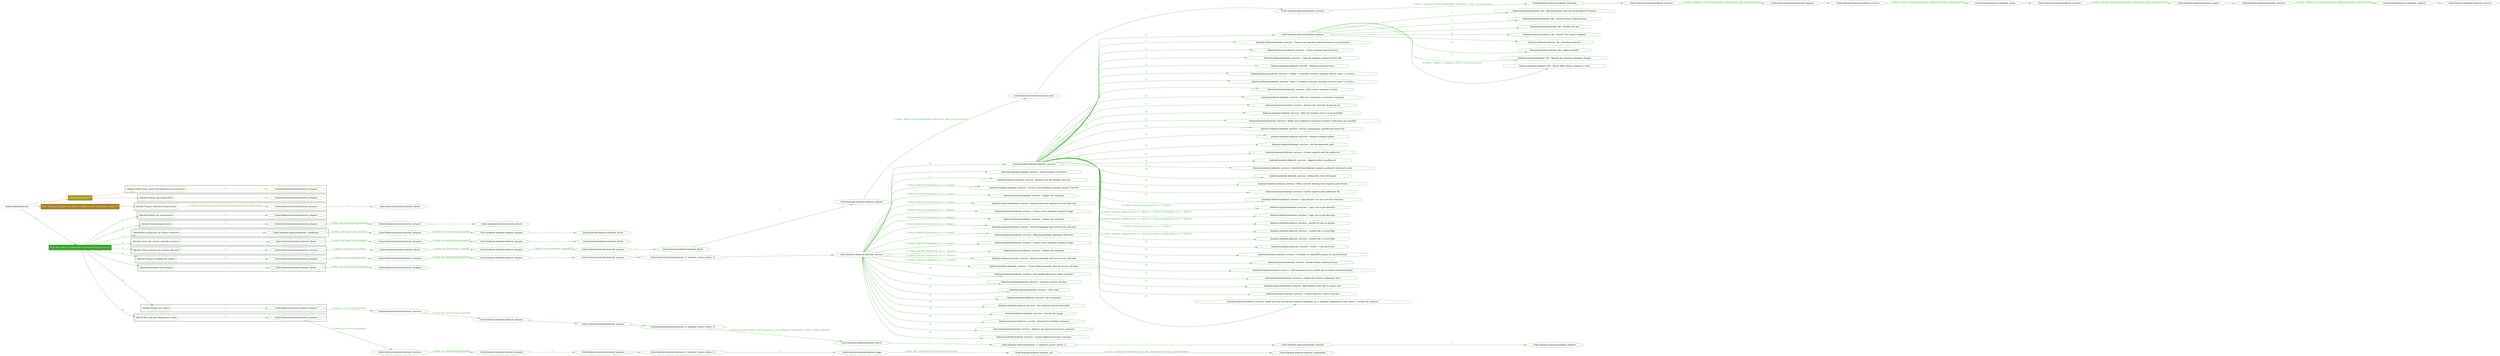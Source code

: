 digraph {
	graph [concentrate=true ordering=in rankdir=LR ratio=fill]
	edge [esep=5 sep=10]
	"kubeinit/playbook.yml" [id=root_node style=dotted]
	play_3ba04249 [label="Play: Initial setup (1)" color="#a29a2a" fontcolor="#ffffff" id=play_3ba04249 shape=box style=filled tooltip=localhost]
	"kubeinit/playbook.yml" -> play_3ba04249 [label="1 " color="#a29a2a" fontcolor="#a29a2a" id=edge_a1c86424 labeltooltip="1 " tooltip="1 "]
	subgraph "kubeinit.kubeinit.kubeinit_prepare" {
		role_9d6fa2e3 [label="[role] kubeinit.kubeinit.kubeinit_prepare" color="#a29a2a" id=role_9d6fa2e3 tooltip="kubeinit.kubeinit.kubeinit_prepare"]
	}
	subgraph "kubeinit.kubeinit.kubeinit_prepare" {
		role_a969d610 [label="[role] kubeinit.kubeinit.kubeinit_prepare" color="#a29a2a" id=role_a969d610 tooltip="kubeinit.kubeinit.kubeinit_prepare"]
	}
	subgraph "Play: Initial setup (1)" {
		play_3ba04249 -> block_aa62985e [label=1 color="#a29a2a" fontcolor="#a29a2a" id=edge_c15aed8b labeltooltip=1 tooltip=1]
		subgraph cluster_block_aa62985e {
			block_aa62985e [label="[block] Gather facts about the deployment environment" color="#a29a2a" id=block_aa62985e labeltooltip="Gather facts about the deployment environment" shape=box tooltip="Gather facts about the deployment environment"]
			block_aa62985e -> role_9d6fa2e3 [label="1 " color="#a29a2a" fontcolor="#a29a2a" id=edge_671d6e83 labeltooltip="1 " tooltip="1 "]
		}
		play_3ba04249 -> block_160ad0ea [label=2 color="#a29a2a" fontcolor="#a29a2a" id=edge_39c2b0ff labeltooltip=2 tooltip=2]
		subgraph cluster_block_160ad0ea {
			block_160ad0ea [label="[block] Prepare the hypervisors" color="#a29a2a" id=block_160ad0ea labeltooltip="Prepare the hypervisors" shape=box tooltip="Prepare the hypervisors"]
			block_160ad0ea -> role_a969d610 [label="1 " color="#a29a2a" fontcolor="#a29a2a" id=edge_76f86f24 labeltooltip="1 " tooltip="1 "]
		}
	}
	play_3da4b0a0 [label="Play: Prepare all hypervisor hosts to deploy service and cluster nodes (0)" color="#a77f25" fontcolor="#ffffff" id=play_3da4b0a0 shape=box style=filled tooltip="Play: Prepare all hypervisor hosts to deploy service and cluster nodes (0)"]
	"kubeinit/playbook.yml" -> play_3da4b0a0 [label="2 " color="#a77f25" fontcolor="#a77f25" id=edge_a11ad225 labeltooltip="2 " tooltip="2 "]
	subgraph "kubeinit.kubeinit.kubeinit_libvirt" {
		role_23ac2f29 [label="[role] kubeinit.kubeinit.kubeinit_libvirt" color="#a77f25" id=role_23ac2f29 tooltip="kubeinit.kubeinit.kubeinit_libvirt"]
	}
	subgraph "kubeinit.kubeinit.kubeinit_prepare" {
		role_e98369d4 [label="[role] kubeinit.kubeinit.kubeinit_prepare" color="#a77f25" id=role_e98369d4 tooltip="kubeinit.kubeinit.kubeinit_prepare"]
		role_e98369d4 -> role_23ac2f29 [label="1 " color="#a77f25" fontcolor="#a77f25" id=edge_e08e424a labeltooltip="1 " tooltip="1 "]
	}
	subgraph "Play: Prepare all hypervisor hosts to deploy service and cluster nodes (0)" {
		play_3da4b0a0 -> block_709185ea [label=1 color="#a77f25" fontcolor="#a77f25" id=edge_42c14ca4 labeltooltip=1 tooltip=1]
		subgraph cluster_block_709185ea {
			block_709185ea [label="[block] Prepare individual hypervisors" color="#a77f25" id=block_709185ea labeltooltip="Prepare individual hypervisors" shape=box tooltip="Prepare individual hypervisors"]
			block_709185ea -> role_e98369d4 [label="1 [when: inventory_hostname in hostvars['kubeinit-facts'].hypervisors]" color="#a77f25" fontcolor="#a77f25" id=edge_9c8bca83 labeltooltip="1 [when: inventory_hostname in hostvars['kubeinit-facts'].hypervisors]" tooltip="1 [when: inventory_hostname in hostvars['kubeinit-facts'].hypervisors]"]
		}
	}
	play_e201c619 [label="Play: Run cluster deployment on prepared hypervisors (1)" color="#33a626" fontcolor="#ffffff" id=play_e201c619 shape=box style=filled tooltip=localhost]
	"kubeinit/playbook.yml" -> play_e201c619 [label="3 " color="#33a626" fontcolor="#33a626" id=edge_cf71a860 labeltooltip="3 " tooltip="3 "]
	subgraph "kubeinit.kubeinit.kubeinit_prepare" {
		role_02d15eba [label="[role] kubeinit.kubeinit.kubeinit_prepare" color="#33a626" id=role_02d15eba tooltip="kubeinit.kubeinit.kubeinit_prepare"]
	}
	subgraph "kubeinit.kubeinit.kubeinit_libvirt" {
		role_a1ff5cdd [label="[role] kubeinit.kubeinit.kubeinit_libvirt" color="#33a626" id=role_a1ff5cdd tooltip="kubeinit.kubeinit.kubeinit_libvirt"]
	}
	subgraph "kubeinit.kubeinit.kubeinit_prepare" {
		role_d56ce50c [label="[role] kubeinit.kubeinit.kubeinit_prepare" color="#33a626" id=role_d56ce50c tooltip="kubeinit.kubeinit.kubeinit_prepare"]
		role_d56ce50c -> role_a1ff5cdd [label="1 " color="#33a626" fontcolor="#33a626" id=edge_4a76dc7b labeltooltip="1 " tooltip="1 "]
	}
	subgraph "kubeinit.kubeinit.kubeinit_prepare" {
		role_1034fccb [label="[role] kubeinit.kubeinit.kubeinit_prepare" color="#33a626" id=role_1034fccb tooltip="kubeinit.kubeinit.kubeinit_prepare"]
		role_1034fccb -> role_d56ce50c [label="1 [when: not environment_prepared]" color="#33a626" fontcolor="#33a626" id=edge_01d00b56 labeltooltip="1 [when: not environment_prepared]" tooltip="1 [when: not environment_prepared]"]
	}
	subgraph "kubeinit.kubeinit.kubeinit_libvirt" {
		role_72ed41c2 [label="[role] kubeinit.kubeinit.kubeinit_libvirt" color="#33a626" id=role_72ed41c2 tooltip="kubeinit.kubeinit.kubeinit_libvirt"]
	}
	subgraph "kubeinit.kubeinit.kubeinit_prepare" {
		role_18854e61 [label="[role] kubeinit.kubeinit.kubeinit_prepare" color="#33a626" id=role_18854e61 tooltip="kubeinit.kubeinit.kubeinit_prepare"]
		role_18854e61 -> role_72ed41c2 [label="1 " color="#33a626" fontcolor="#33a626" id=edge_c73688dd labeltooltip="1 " tooltip="1 "]
	}
	subgraph "kubeinit.kubeinit.kubeinit_prepare" {
		role_ddb661f2 [label="[role] kubeinit.kubeinit.kubeinit_prepare" color="#33a626" id=role_ddb661f2 tooltip="kubeinit.kubeinit.kubeinit_prepare"]
		role_ddb661f2 -> role_18854e61 [label="1 [when: not environment_prepared]" color="#33a626" fontcolor="#33a626" id=edge_393eb6e1 labeltooltip="1 [when: not environment_prepared]" tooltip="1 [when: not environment_prepared]"]
	}
	subgraph "kubeinit.kubeinit.kubeinit_validations" {
		role_3e897a77 [label="[role] kubeinit.kubeinit.kubeinit_validations" color="#33a626" id=role_3e897a77 tooltip="kubeinit.kubeinit.kubeinit_validations"]
		role_3e897a77 -> role_ddb661f2 [label="1 [when: not hypervisors_cleaned]" color="#33a626" fontcolor="#33a626" id=edge_f9551393 labeltooltip="1 [when: not hypervisors_cleaned]" tooltip="1 [when: not hypervisors_cleaned]"]
	}
	subgraph "kubeinit.kubeinit.kubeinit_libvirt" {
		role_011154c2 [label="[role] kubeinit.kubeinit.kubeinit_libvirt" color="#33a626" id=role_011154c2 tooltip="kubeinit.kubeinit.kubeinit_libvirt"]
	}
	subgraph "kubeinit.kubeinit.kubeinit_prepare" {
		role_6e587dc3 [label="[role] kubeinit.kubeinit.kubeinit_prepare" color="#33a626" id=role_6e587dc3 tooltip="kubeinit.kubeinit.kubeinit_prepare"]
		role_6e587dc3 -> role_011154c2 [label="1 " color="#33a626" fontcolor="#33a626" id=edge_c22bede6 labeltooltip="1 " tooltip="1 "]
	}
	subgraph "kubeinit.kubeinit.kubeinit_prepare" {
		role_ebcfb526 [label="[role] kubeinit.kubeinit.kubeinit_prepare" color="#33a626" id=role_ebcfb526 tooltip="kubeinit.kubeinit.kubeinit_prepare"]
		role_ebcfb526 -> role_6e587dc3 [label="1 [when: not environment_prepared]" color="#33a626" fontcolor="#33a626" id=edge_ad9e801d labeltooltip="1 [when: not environment_prepared]" tooltip="1 [when: not environment_prepared]"]
	}
	subgraph "kubeinit.kubeinit.kubeinit_libvirt" {
		role_5955bdc7 [label="[role] kubeinit.kubeinit.kubeinit_libvirt" color="#33a626" id=role_5955bdc7 tooltip="kubeinit.kubeinit.kubeinit_libvirt"]
		role_5955bdc7 -> role_ebcfb526 [label="1 [when: not hypervisors_cleaned]" color="#33a626" fontcolor="#33a626" id=edge_9531dd2d labeltooltip="1 [when: not hypervisors_cleaned]" tooltip="1 [when: not hypervisors_cleaned]"]
	}
	subgraph "kubeinit.kubeinit.kubeinit_services" {
		role_fe4aa724 [label="[role] kubeinit.kubeinit.kubeinit_services" color="#33a626" id=role_fe4aa724 tooltip="kubeinit.kubeinit.kubeinit_services"]
	}
	subgraph "kubeinit.kubeinit.kubeinit_registry" {
		role_cf6719c7 [label="[role] kubeinit.kubeinit.kubeinit_registry" color="#33a626" id=role_cf6719c7 tooltip="kubeinit.kubeinit.kubeinit_registry"]
		role_cf6719c7 -> role_fe4aa724 [label="1 " color="#33a626" fontcolor="#33a626" id=edge_0ec9db93 labeltooltip="1 " tooltip="1 "]
	}
	subgraph "kubeinit.kubeinit.kubeinit_services" {
		role_8520fbb8 [label="[role] kubeinit.kubeinit.kubeinit_services" color="#33a626" id=role_8520fbb8 tooltip="kubeinit.kubeinit.kubeinit_services"]
		role_8520fbb8 -> role_cf6719c7 [label="1 [when: 'registry' in hostvars[kubeinit_deployment_node_name].services]" color="#33a626" fontcolor="#33a626" id=edge_27c59189 labeltooltip="1 [when: 'registry' in hostvars[kubeinit_deployment_node_name].services]" tooltip="1 [when: 'registry' in hostvars[kubeinit_deployment_node_name].services]"]
	}
	subgraph "kubeinit.kubeinit.kubeinit_apache" {
		role_e2bafbd1 [label="[role] kubeinit.kubeinit.kubeinit_apache" color="#33a626" id=role_e2bafbd1 tooltip="kubeinit.kubeinit.kubeinit_apache"]
		role_e2bafbd1 -> role_8520fbb8 [label="1 " color="#33a626" fontcolor="#33a626" id=edge_c829b599 labeltooltip="1 " tooltip="1 "]
	}
	subgraph "kubeinit.kubeinit.kubeinit_services" {
		role_26f8c97a [label="[role] kubeinit.kubeinit.kubeinit_services" color="#33a626" id=role_26f8c97a tooltip="kubeinit.kubeinit.kubeinit_services"]
		role_26f8c97a -> role_e2bafbd1 [label="1 [when: 'apache' in hostvars[kubeinit_deployment_node_name].services]" color="#33a626" fontcolor="#33a626" id=edge_98226169 labeltooltip="1 [when: 'apache' in hostvars[kubeinit_deployment_node_name].services]" tooltip="1 [when: 'apache' in hostvars[kubeinit_deployment_node_name].services]"]
	}
	subgraph "kubeinit.kubeinit.kubeinit_nexus" {
		role_26a13b05 [label="[role] kubeinit.kubeinit.kubeinit_nexus" color="#33a626" id=role_26a13b05 tooltip="kubeinit.kubeinit.kubeinit_nexus"]
		role_26a13b05 -> role_26f8c97a [label="1 " color="#33a626" fontcolor="#33a626" id=edge_cb0be124 labeltooltip="1 " tooltip="1 "]
	}
	subgraph "kubeinit.kubeinit.kubeinit_services" {
		role_619d28b1 [label="[role] kubeinit.kubeinit.kubeinit_services" color="#33a626" id=role_619d28b1 tooltip="kubeinit.kubeinit.kubeinit_services"]
		role_619d28b1 -> role_26a13b05 [label="1 [when: 'nexus' in hostvars[kubeinit_deployment_node_name].services]" color="#33a626" fontcolor="#33a626" id=edge_70127879 labeltooltip="1 [when: 'nexus' in hostvars[kubeinit_deployment_node_name].services]" tooltip="1 [when: 'nexus' in hostvars[kubeinit_deployment_node_name].services]"]
	}
	subgraph "kubeinit.kubeinit.kubeinit_haproxy" {
		role_c868551b [label="[role] kubeinit.kubeinit.kubeinit_haproxy" color="#33a626" id=role_c868551b tooltip="kubeinit.kubeinit.kubeinit_haproxy"]
		role_c868551b -> role_619d28b1 [label="1 " color="#33a626" fontcolor="#33a626" id=edge_0dd57fae labeltooltip="1 " tooltip="1 "]
	}
	subgraph "kubeinit.kubeinit.kubeinit_services" {
		role_09c85596 [label="[role] kubeinit.kubeinit.kubeinit_services" color="#33a626" id=role_09c85596 tooltip="kubeinit.kubeinit.kubeinit_services"]
		role_09c85596 -> role_c868551b [label="1 [when: 'haproxy' in hostvars[kubeinit_deployment_node_name].services]" color="#33a626" fontcolor="#33a626" id=edge_e06d204c labeltooltip="1 [when: 'haproxy' in hostvars[kubeinit_deployment_node_name].services]" tooltip="1 [when: 'haproxy' in hostvars[kubeinit_deployment_node_name].services]"]
	}
	subgraph "kubeinit.kubeinit.kubeinit_dnsmasq" {
		role_9ae13761 [label="[role] kubeinit.kubeinit.kubeinit_dnsmasq" color="#33a626" id=role_9ae13761 tooltip="kubeinit.kubeinit.kubeinit_dnsmasq"]
		role_9ae13761 -> role_09c85596 [label="1 " color="#33a626" fontcolor="#33a626" id=edge_ec76b7a3 labeltooltip="1 " tooltip="1 "]
	}
	subgraph "kubeinit.kubeinit.kubeinit_services" {
		role_7e8cf7ce [label="[role] kubeinit.kubeinit.kubeinit_services" color="#33a626" id=role_7e8cf7ce tooltip="kubeinit.kubeinit.kubeinit_services"]
		role_7e8cf7ce -> role_9ae13761 [label="1 [when: 'dnsmasq' in hostvars[kubeinit_deployment_node_name].services]" color="#33a626" fontcolor="#33a626" id=edge_c1495425 labeltooltip="1 [when: 'dnsmasq' in hostvars[kubeinit_deployment_node_name].services]" tooltip="1 [when: 'dnsmasq' in hostvars[kubeinit_deployment_node_name].services]"]
	}
	subgraph "kubeinit.kubeinit.kubeinit_bind" {
		role_073ee307 [label="[role] kubeinit.kubeinit.kubeinit_bind" color="#33a626" id=role_073ee307 tooltip="kubeinit.kubeinit.kubeinit_bind"]
		role_073ee307 -> role_7e8cf7ce [label="1 " color="#33a626" fontcolor="#33a626" id=edge_af0b04cd labeltooltip="1 " tooltip="1 "]
	}
	subgraph "kubeinit.kubeinit.kubeinit_prepare" {
		role_1e21eb01 [label="[role] kubeinit.kubeinit.kubeinit_prepare" color="#33a626" id=role_1e21eb01 tooltip="kubeinit.kubeinit.kubeinit_prepare"]
		role_1e21eb01 -> role_073ee307 [label="1 [when: 'bind' in hostvars[kubeinit_deployment_node_name].services]" color="#33a626" fontcolor="#33a626" id=edge_2ab3f1df labeltooltip="1 [when: 'bind' in hostvars[kubeinit_deployment_node_name].services]" tooltip="1 [when: 'bind' in hostvars[kubeinit_deployment_node_name].services]"]
	}
	subgraph "kubeinit.kubeinit.kubeinit_libvirt" {
		role_24c13706 [label="[role] kubeinit.kubeinit.kubeinit_libvirt" color="#33a626" id=role_24c13706 tooltip="kubeinit.kubeinit.kubeinit_libvirt"]
		role_24c13706 -> role_1e21eb01 [label="1 " color="#33a626" fontcolor="#33a626" id=edge_65681129 labeltooltip="1 " tooltip="1 "]
	}
	subgraph "kubeinit.kubeinit.kubeinit_prepare" {
		role_9d685d0f [label="[role] kubeinit.kubeinit.kubeinit_prepare" color="#33a626" id=role_9d685d0f tooltip="kubeinit.kubeinit.kubeinit_prepare"]
		role_9d685d0f -> role_24c13706 [label="1 " color="#33a626" fontcolor="#33a626" id=edge_16f44772 labeltooltip="1 " tooltip="1 "]
	}
	subgraph "kubeinit.kubeinit.kubeinit_prepare" {
		role_3797eef8 [label="[role] kubeinit.kubeinit.kubeinit_prepare" color="#33a626" id=role_3797eef8 tooltip="kubeinit.kubeinit.kubeinit_prepare"]
		role_3797eef8 -> role_9d685d0f [label="1 [when: not environment_prepared]" color="#33a626" fontcolor="#33a626" id=edge_1761d926 labeltooltip="1 [when: not environment_prepared]" tooltip="1 [when: not environment_prepared]"]
	}
	subgraph "kubeinit.kubeinit.kubeinit_libvirt" {
		role_705d346a [label="[role] kubeinit.kubeinit.kubeinit_libvirt" color="#33a626" id=role_705d346a tooltip="kubeinit.kubeinit.kubeinit_libvirt"]
		role_705d346a -> role_3797eef8 [label="1 [when: not hypervisors_cleaned]" color="#33a626" fontcolor="#33a626" id=edge_9badee8c labeltooltip="1 [when: not hypervisors_cleaned]" tooltip="1 [when: not hypervisors_cleaned]"]
	}
	subgraph "kubeinit.kubeinit.kubeinit_services" {
		role_d9e36e66 [label="[role] kubeinit.kubeinit.kubeinit_services" color="#33a626" id=role_d9e36e66 tooltip="kubeinit.kubeinit.kubeinit_services"]
		role_d9e36e66 -> role_705d346a [label="1 [when: not network_created]" color="#33a626" fontcolor="#33a626" id=edge_be763a90 labeltooltip="1 [when: not network_created]" tooltip="1 [when: not network_created]"]
	}
	subgraph "kubeinit.kubeinit.kubeinit_prepare" {
		role_f9aae085 [label="[role] kubeinit.kubeinit.kubeinit_prepare" color="#33a626" id=role_f9aae085 tooltip="kubeinit.kubeinit.kubeinit_prepare"]
		task_2dc68df8 [label="kubeinit.kubeinit.kubeinit_rke : Add kubernetes repo for latest kubectl (Ubuntu)" color="#33a626" id=task_2dc68df8 shape=octagon tooltip="kubeinit.kubeinit.kubeinit_rke : Add kubernetes repo for latest kubectl (Ubuntu)"]
		role_f9aae085 -> task_2dc68df8 [label="1 " color="#33a626" fontcolor="#33a626" id=edge_b4f4d52b labeltooltip="1 " tooltip="1 "]
		task_44370c99 [label="kubeinit.kubeinit.kubeinit_rke : Install services requirements" color="#33a626" id=task_44370c99 shape=octagon tooltip="kubeinit.kubeinit.kubeinit_rke : Install services requirements"]
		role_f9aae085 -> task_44370c99 [label="2 " color="#33a626" fontcolor="#33a626" id=edge_95fe59ee labeltooltip="2 " tooltip="2 "]
		task_7ae8352e [label="kubeinit.kubeinit.kubeinit_rke : Render net info" color="#33a626" id=task_7ae8352e shape=octagon tooltip="kubeinit.kubeinit.kubeinit_rke : Render net info"]
		role_f9aae085 -> task_7ae8352e [label="3 " color="#33a626" fontcolor="#33a626" id=edge_d54f0d06 labeltooltip="3 " tooltip="3 "]
		task_75b25150 [label="kubeinit.kubeinit.kubeinit_rke : Render the cluster template" color="#33a626" id=task_75b25150 shape=octagon tooltip="kubeinit.kubeinit.kubeinit_rke : Render the cluster template"]
		role_f9aae085 -> task_75b25150 [label="4 " color="#33a626" fontcolor="#33a626" id=edge_b26d9318 labeltooltip="4 " tooltip="4 "]
		task_6fcd7d07 [label="kubeinit.kubeinit.kubeinit_rke : Download rancher" color="#33a626" id=task_6fcd7d07 shape=octagon tooltip="kubeinit.kubeinit.kubeinit_rke : Download rancher"]
		role_f9aae085 -> task_6fcd7d07 [label="5 " color="#33a626" fontcolor="#33a626" id=edge_0132059e labeltooltip="5 " tooltip="5 "]
		task_4ee2e8db [label="kubeinit.kubeinit.kubeinit_rke : Adjust installer" color="#33a626" id=task_4ee2e8db shape=octagon tooltip="kubeinit.kubeinit.kubeinit_rke : Adjust installer"]
		role_f9aae085 -> task_4ee2e8db [label="6 " color="#33a626" fontcolor="#33a626" id=edge_a9001cf3 labeltooltip="6 " tooltip="6 "]
		task_9581a9ab [label="kubeinit.kubeinit.kubeinit_rke : Render the required container images" color="#33a626" id=task_9581a9ab shape=octagon tooltip="kubeinit.kubeinit.kubeinit_rke : Render the required container images"]
		role_f9aae085 -> task_9581a9ab [label="7 " color="#33a626" fontcolor="#33a626" id=edge_e3a657d5 labeltooltip="7 " tooltip="7 "]
		task_323398c7 [label="kubeinit.kubeinit.kubeinit_rke : Mirror RKE remote registry to local" color="#33a626" id=task_323398c7 shape=octagon tooltip="kubeinit.kubeinit.kubeinit_rke : Mirror RKE remote registry to local"]
		role_f9aae085 -> task_323398c7 [label="8 [when: 'registry' in kubeinit_cluster_hostvars.services]" color="#33a626" fontcolor="#33a626" id=edge_d7ceb39a labeltooltip="8 [when: 'registry' in kubeinit_cluster_hostvars.services]" tooltip="8 [when: 'registry' in kubeinit_cluster_hostvars.services]"]
	}
	subgraph "kubeinit.kubeinit.kubeinit_services" {
		role_5c043755 [label="[role] kubeinit.kubeinit.kubeinit_services" color="#33a626" id=role_5c043755 tooltip="kubeinit.kubeinit.kubeinit_services"]
		task_50d690da [label="kubeinit.kubeinit.kubeinit_services : Ensure user specific systemd instance are persistent" color="#33a626" id=task_50d690da shape=octagon tooltip="kubeinit.kubeinit.kubeinit_services : Ensure user specific systemd instance are persistent"]
		role_5c043755 -> task_50d690da [label="1 " color="#33a626" fontcolor="#33a626" id=edge_43c6416b labeltooltip="1 " tooltip="1 "]
		task_a9fe62ef [label="kubeinit.kubeinit.kubeinit_services : Create systemd user directory" color="#33a626" id=task_a9fe62ef shape=octagon tooltip="kubeinit.kubeinit.kubeinit_services : Create systemd user directory"]
		role_5c043755 -> task_a9fe62ef [label="2 " color="#33a626" fontcolor="#33a626" id=edge_3c9bca4d labeltooltip="2 " tooltip="2 "]
		task_bea38bce [label="kubeinit.kubeinit.kubeinit_services : Copy the podman systemd service file" color="#33a626" id=task_bea38bce shape=octagon tooltip="kubeinit.kubeinit.kubeinit_services : Copy the podman systemd service file"]
		role_5c043755 -> task_bea38bce [label="3 " color="#33a626" fontcolor="#33a626" id=edge_fd33d749 labeltooltip="3 " tooltip="3 "]
		task_f39da416 [label="kubeinit.kubeinit.kubeinit_services : Reload systemd service" color="#33a626" id=task_f39da416 shape=octagon tooltip="kubeinit.kubeinit.kubeinit_services : Reload systemd service"]
		role_5c043755 -> task_f39da416 [label="4 " color="#33a626" fontcolor="#33a626" id=edge_03834b37 labeltooltip="4 " tooltip="4 "]
		task_f101d1cd [label="kubeinit.kubeinit.kubeinit_services : Enable {{ kubeinit_services_systemd_service_name }}.service" color="#33a626" id=task_f101d1cd shape=octagon tooltip="kubeinit.kubeinit.kubeinit_services : Enable {{ kubeinit_services_systemd_service_name }}.service"]
		role_5c043755 -> task_f101d1cd [label="5 " color="#33a626" fontcolor="#33a626" id=edge_06a59480 labeltooltip="5 " tooltip="5 "]
		task_c19a7a4a [label="kubeinit.kubeinit.kubeinit_services : Start {{ kubeinit_services_systemd_service_name }}.service" color="#33a626" id=task_c19a7a4a shape=octagon tooltip="kubeinit.kubeinit.kubeinit_services : Start {{ kubeinit_services_systemd_service_name }}.service"]
		role_5c043755 -> task_c19a7a4a [label="6 " color="#33a626" fontcolor="#33a626" id=edge_678d4cb9 labeltooltip="6 " tooltip="6 "]
		task_bf423635 [label="kubeinit.kubeinit.kubeinit_services : Add remote container to hosts" color="#33a626" id=task_bf423635 shape=octagon tooltip="kubeinit.kubeinit.kubeinit_services : Add remote container to hosts"]
		role_5c043755 -> task_bf423635 [label="7 " color="#33a626" fontcolor="#33a626" id=edge_baabae7f labeltooltip="7 " tooltip="7 "]
		task_ea74aaf0 [label="kubeinit.kubeinit.kubeinit_services : Wait for connection to provision container" color="#33a626" id=task_ea74aaf0 shape=octagon tooltip="kubeinit.kubeinit.kubeinit_services : Wait for connection to provision container"]
		role_5c043755 -> task_ea74aaf0 [label="8 " color="#33a626" fontcolor="#33a626" id=edge_043bb96b labeltooltip="8 " tooltip="8 "]
		task_624ddb03 [label="kubeinit.kubeinit.kubeinit_services : Read in the contents of domain.crt" color="#33a626" id=task_624ddb03 shape=octagon tooltip="kubeinit.kubeinit.kubeinit_services : Read in the contents of domain.crt"]
		role_5c043755 -> task_624ddb03 [label="9 " color="#33a626" fontcolor="#33a626" id=edge_32d9c9bc labeltooltip="9 " tooltip="9 "]
		task_ea6a5c3b [label="kubeinit.kubeinit.kubeinit_services : Wait for registry service to be available" color="#33a626" id=task_ea6a5c3b shape=octagon tooltip="kubeinit.kubeinit.kubeinit_services : Wait for registry service to be available"]
		role_5c043755 -> task_ea6a5c3b [label="10 " color="#33a626" fontcolor="#33a626" id=edge_0a9d2261 labeltooltip="10 " tooltip="10 "]
		task_0c042955 [label="kubeinit.kubeinit.kubeinit_services : Make sure packages to generate registry credentials are installed" color="#33a626" id=task_0c042955 shape=octagon tooltip="kubeinit.kubeinit.kubeinit_services : Make sure packages to generate registry credentials are installed"]
		role_5c043755 -> task_0c042955 [label="11 " color="#33a626" fontcolor="#33a626" id=edge_a7fe2b89 labeltooltip="11 " tooltip="11 "]
		task_70761d95 [label="kubeinit.kubeinit.kubeinit_services : Install cryptography, passlib and nexus3-cli" color="#33a626" id=task_70761d95 shape=octagon tooltip="kubeinit.kubeinit.kubeinit_services : Install cryptography, passlib and nexus3-cli"]
		role_5c043755 -> task_70761d95 [label="12 " color="#33a626" fontcolor="#33a626" id=edge_a9a6b276 labeltooltip="12 " tooltip="12 "]
		task_74758c87 [label="kubeinit.kubeinit.kubeinit_services : Remove nologin marker" color="#33a626" id=task_74758c87 shape=octagon tooltip="kubeinit.kubeinit.kubeinit_services : Remove nologin marker"]
		role_5c043755 -> task_74758c87 [label="13 " color="#33a626" fontcolor="#33a626" id=edge_ac665f85 labeltooltip="13 " tooltip="13 "]
		task_3accf6b2 [label="kubeinit.kubeinit.kubeinit_services : Set disconnected_auth" color="#33a626" id=task_3accf6b2 shape=octagon tooltip="kubeinit.kubeinit.kubeinit_services : Set disconnected_auth"]
		role_5c043755 -> task_3accf6b2 [label="14 " color="#33a626" fontcolor="#33a626" id=edge_72f68d3f labeltooltip="14 " tooltip="14 "]
		task_fbbb3802 [label="kubeinit.kubeinit.kubeinit_services : Create registry auth for pullsecret" color="#33a626" id=task_fbbb3802 shape=octagon tooltip="kubeinit.kubeinit.kubeinit_services : Create registry auth for pullsecret"]
		role_5c043755 -> task_fbbb3802 [label="15 " color="#33a626" fontcolor="#33a626" id=edge_a4cb8e17 labeltooltip="15 " tooltip="15 "]
		task_407f593e [label="kubeinit.kubeinit.kubeinit_services : Append auths to pullsecret" color="#33a626" id=task_407f593e shape=octagon tooltip="kubeinit.kubeinit.kubeinit_services : Append auths to pullsecret"]
		role_5c043755 -> task_407f593e [label="16 " color="#33a626" fontcolor="#33a626" id=edge_27debb34 labeltooltip="16 " tooltip="16 "]
		task_4c243d04 [label="kubeinit.kubeinit.kubeinit_services : Override final kubeinit_registry_pullsecret with both auths" color="#33a626" id=task_4c243d04 shape=octagon tooltip="kubeinit.kubeinit.kubeinit_services : Override final kubeinit_registry_pullsecret with both auths"]
		role_5c043755 -> task_4c243d04 [label="17 " color="#33a626" fontcolor="#33a626" id=edge_7a45669d labeltooltip="17 " tooltip="17 "]
		task_29bfb62c [label="kubeinit.kubeinit.kubeinit_services : Debug the creds dictionary" color="#33a626" id=task_29bfb62c shape=octagon tooltip="kubeinit.kubeinit.kubeinit_services : Debug the creds dictionary"]
		role_5c043755 -> task_29bfb62c [label="18 " color="#33a626" fontcolor="#33a626" id=edge_66d4f5ee labeltooltip="18 " tooltip="18 "]
		task_d2acd2b5 [label="kubeinit.kubeinit.kubeinit_services : Write auth for disconnected registry auth details" color="#33a626" id=task_d2acd2b5 shape=octagon tooltip="kubeinit.kubeinit.kubeinit_services : Write auth for disconnected registry auth details"]
		role_5c043755 -> task_d2acd2b5 [label="19 " color="#33a626" fontcolor="#33a626" id=edge_c07c2c17 labeltooltip="19 " tooltip="19 "]
		task_d4747299 [label="kubeinit.kubeinit.kubeinit_services : Create registry auth pullsecret file" color="#33a626" id=task_d4747299 shape=octagon tooltip="kubeinit.kubeinit.kubeinit_services : Create registry auth pullsecret file"]
		role_5c043755 -> task_d4747299 [label="20 " color="#33a626" fontcolor="#33a626" id=edge_156b4f10 labeltooltip="20 " tooltip="20 "]
		task_bba0a4ee [label="kubeinit.kubeinit.kubeinit_services : Copy domain cert into services container" color="#33a626" id=task_bba0a4ee shape=octagon tooltip="kubeinit.kubeinit.kubeinit_services : Copy domain cert into services container"]
		role_5c043755 -> task_bba0a4ee [label="21 " color="#33a626" fontcolor="#33a626" id=edge_0eec4420 labeltooltip="21 " tooltip="21 "]
		task_c7885f66 [label="kubeinit.kubeinit.kubeinit_services : Copy cert to pki directory" color="#33a626" id=task_c7885f66 shape=octagon tooltip="kubeinit.kubeinit.kubeinit_services : Copy cert to pki directory"]
		role_5c043755 -> task_c7885f66 [label="22 [when: kubeinit_deployment_os == 'centos']" color="#33a626" fontcolor="#33a626" id=edge_c057e71d labeltooltip="22 [when: kubeinit_deployment_os == 'centos']" tooltip="22 [when: kubeinit_deployment_os == 'centos']"]
		task_3fa90a3c [label="kubeinit.kubeinit.kubeinit_services : Copy cert to pki directory" color="#33a626" id=task_3fa90a3c shape=octagon tooltip="kubeinit.kubeinit.kubeinit_services : Copy cert to pki directory"]
		role_5c043755 -> task_3fa90a3c [label="23 [when: kubeinit_deployment_os == 'ubuntu' or kubeinit_deployment_os == 'debian']" color="#33a626" fontcolor="#33a626" id=edge_cf44e519 labeltooltip="23 [when: kubeinit_deployment_os == 'ubuntu' or kubeinit_deployment_os == 'debian']" tooltip="23 [when: kubeinit_deployment_os == 'ubuntu' or kubeinit_deployment_os == 'debian']"]
		task_a59bb950 [label="kubeinit.kubeinit.kubeinit_services : Install all certs in ubuntu" color="#33a626" id=task_a59bb950 shape=octagon tooltip="kubeinit.kubeinit.kubeinit_services : Install all certs in ubuntu"]
		role_5c043755 -> task_a59bb950 [label="24 [when: kubeinit_deployment_os == 'ubuntu' or kubeinit_deployment_os == 'debian']" color="#33a626" fontcolor="#33a626" id=edge_f9d7aea9 labeltooltip="24 [when: kubeinit_deployment_os == 'ubuntu' or kubeinit_deployment_os == 'debian']" tooltip="24 [when: kubeinit_deployment_os == 'ubuntu' or kubeinit_deployment_os == 'debian']"]
		task_749165ea [label="kubeinit.kubeinit.kubeinit_services : Update the CA trust files" color="#33a626" id=task_749165ea shape=octagon tooltip="kubeinit.kubeinit.kubeinit_services : Update the CA trust files"]
		role_5c043755 -> task_749165ea [label="25 [when: kubeinit_deployment_os == 'centos']" color="#33a626" fontcolor="#33a626" id=edge_11477e8f labeltooltip="25 [when: kubeinit_deployment_os == 'centos']" tooltip="25 [when: kubeinit_deployment_os == 'centos']"]
		task_ae932a27 [label="kubeinit.kubeinit.kubeinit_services : Update the CA trust files" color="#33a626" id=task_ae932a27 shape=octagon tooltip="kubeinit.kubeinit.kubeinit_services : Update the CA trust files"]
		role_5c043755 -> task_ae932a27 [label="26 [when: kubeinit_deployment_os == 'ubuntu' or kubeinit_deployment_os == 'debian']" color="#33a626" fontcolor="#33a626" id=edge_b1442634 labeltooltip="26 [when: kubeinit_deployment_os == 'ubuntu' or kubeinit_deployment_os == 'debian']" tooltip="26 [when: kubeinit_deployment_os == 'ubuntu' or kubeinit_deployment_os == 'debian']"]
		task_3f85b268 [label="kubeinit.kubeinit.kubeinit_services : Create ~/.ssh directory" color="#33a626" id=task_3f85b268 shape=octagon tooltip="kubeinit.kubeinit.kubeinit_services : Create ~/.ssh directory"]
		role_5c043755 -> task_3f85b268 [label="27 " color="#33a626" fontcolor="#33a626" id=edge_67508401 labeltooltip="27 " tooltip="27 "]
		task_15716713 [label="kubeinit.kubeinit.kubeinit_services : Generate an OpenSSH keypair for provision host" color="#33a626" id=task_15716713 shape=octagon tooltip="kubeinit.kubeinit.kubeinit_services : Generate an OpenSSH keypair for provision host"]
		role_5c043755 -> task_15716713 [label="28 " color="#33a626" fontcolor="#33a626" id=edge_77cd413a labeltooltip="28 " tooltip="28 "]
		task_898bf331 [label="kubeinit.kubeinit.kubeinit_services : Install cluster authorized keys" color="#33a626" id=task_898bf331 shape=octagon tooltip="kubeinit.kubeinit.kubeinit_services : Install cluster authorized keys"]
		role_5c043755 -> task_898bf331 [label="29 " color="#33a626" fontcolor="#33a626" id=edge_0065fc2d labeltooltip="29 " tooltip="29 "]
		task_8fe73872 [label="kubeinit.kubeinit.kubeinit_services : Add provision service public key to cluster authorized_keys" color="#33a626" id=task_8fe73872 shape=octagon tooltip="kubeinit.kubeinit.kubeinit_services : Add provision service public key to cluster authorized_keys"]
		role_5c043755 -> task_8fe73872 [label="30 " color="#33a626" fontcolor="#33a626" id=edge_946bb665 labeltooltip="30 " tooltip="30 "]
		task_e56aa750 [label="kubeinit.kubeinit.kubeinit_services : Update the cluster authorized_keys" color="#33a626" id=task_e56aa750 shape=octagon tooltip="kubeinit.kubeinit.kubeinit_services : Update the cluster authorized_keys"]
		role_5c043755 -> task_e56aa750 [label="31 " color="#33a626" fontcolor="#33a626" id=edge_d595a8d4 labeltooltip="31 " tooltip="31 "]
		task_8b5d45ec [label="kubeinit.kubeinit.kubeinit_services : Add registry auth info to cluster vars" color="#33a626" id=task_8b5d45ec shape=octagon tooltip="kubeinit.kubeinit.kubeinit_services : Add registry auth info to cluster vars"]
		role_5c043755 -> task_8b5d45ec [label="32 " color="#33a626" fontcolor="#33a626" id=edge_eb00aa5d labeltooltip="32 " tooltip="32 "]
		task_831a5ec3 [label="kubeinit.kubeinit.kubeinit_services : Update kubeinit_cluster_hostvars" color="#33a626" id=task_831a5ec3 shape=octagon tooltip="kubeinit.kubeinit.kubeinit_services : Update kubeinit_cluster_hostvars"]
		role_5c043755 -> task_831a5ec3 [label="33 " color="#33a626" fontcolor="#33a626" id=edge_a24fee4b labeltooltip="33 " tooltip="33 "]
		task_e270f164 [label="kubeinit.kubeinit.kubeinit_services : Make sure we can execute remote commands on {{ kubeinit_deployment_node_name }} before we continue" color="#33a626" id=task_e270f164 shape=octagon tooltip="kubeinit.kubeinit.kubeinit_services : Make sure we can execute remote commands on {{ kubeinit_deployment_node_name }} before we continue"]
		role_5c043755 -> task_e270f164 [label="34 " color="#33a626" fontcolor="#33a626" id=edge_e29084c3 labeltooltip="34 " tooltip="34 "]
		role_5c043755 -> role_f9aae085 [label="35 " color="#33a626" fontcolor="#33a626" id=edge_67a46ae0 labeltooltip="35 " tooltip="35 "]
	}
	subgraph "kubeinit.kubeinit.kubeinit_services" {
		role_9392ffc8 [label="[role] kubeinit.kubeinit.kubeinit_services" color="#33a626" id=role_9392ffc8 tooltip="kubeinit.kubeinit.kubeinit_services"]
		task_9f189d31 [label="kubeinit.kubeinit.kubeinit_services : Install buildah if required" color="#33a626" id=task_9f189d31 shape=octagon tooltip="kubeinit.kubeinit.kubeinit_services : Install buildah if required"]
		role_9392ffc8 -> task_9f189d31 [label="1 " color="#33a626" fontcolor="#33a626" id=edge_29978da6 labeltooltip="1 " tooltip="1 "]
		task_55695707 [label="kubeinit.kubeinit.kubeinit_services : Remove any old buildah container" color="#33a626" id=task_55695707 shape=octagon tooltip="kubeinit.kubeinit.kubeinit_services : Remove any old buildah container"]
		role_9392ffc8 -> task_55695707 [label="2 " color="#33a626" fontcolor="#33a626" id=edge_9cab957a labeltooltip="2 " tooltip="2 "]
		task_b72fa16d [label="kubeinit.kubeinit.kubeinit_services : Create a new working container image (CentOS)" color="#33a626" id=task_b72fa16d shape=octagon tooltip="kubeinit.kubeinit.kubeinit_services : Create a new working container image (CentOS)"]
		role_9392ffc8 -> task_b72fa16d [label="3 [when: kubeinit_deployment_os == 'centos']" color="#33a626" fontcolor="#33a626" id=edge_2f00caea labeltooltip="3 [when: kubeinit_deployment_os == 'centos']" tooltip="3 [when: kubeinit_deployment_os == 'centos']"]
		task_5fef44a7 [label="kubeinit.kubeinit.kubeinit_services : Update the container" color="#33a626" id=task_5fef44a7 shape=octagon tooltip="kubeinit.kubeinit.kubeinit_services : Update the container"]
		role_9392ffc8 -> task_5fef44a7 [label="4 [when: kubeinit_deployment_os == 'centos']" color="#33a626" fontcolor="#33a626" id=edge_92b5dd90 labeltooltip="4 [when: kubeinit_deployment_os == 'centos']" tooltip="4 [when: kubeinit_deployment_os == 'centos']"]
		task_24ec97ce [label="kubeinit.kubeinit.kubeinit_services : Install commands and services we will need" color="#33a626" id=task_24ec97ce shape=octagon tooltip="kubeinit.kubeinit.kubeinit_services : Install commands and services we will need"]
		role_9392ffc8 -> task_24ec97ce [label="5 [when: kubeinit_deployment_os == 'centos']" color="#33a626" fontcolor="#33a626" id=edge_2d73158e labeltooltip="5 [when: kubeinit_deployment_os == 'centos']" tooltip="5 [when: kubeinit_deployment_os == 'centos']"]
		task_d4e435da [label="kubeinit.kubeinit.kubeinit_services : Create a new working container image" color="#33a626" id=task_d4e435da shape=octagon tooltip="kubeinit.kubeinit.kubeinit_services : Create a new working container image"]
		role_9392ffc8 -> task_d4e435da [label="6 [when: kubeinit_deployment_os == 'debian']" color="#33a626" fontcolor="#33a626" id=edge_0d612ede labeltooltip="6 [when: kubeinit_deployment_os == 'debian']" tooltip="6 [when: kubeinit_deployment_os == 'debian']"]
		task_8cf9eacc [label="kubeinit.kubeinit.kubeinit_services : Update the container" color="#33a626" id=task_8cf9eacc shape=octagon tooltip="kubeinit.kubeinit.kubeinit_services : Update the container"]
		role_9392ffc8 -> task_8cf9eacc [label="7 [when: kubeinit_deployment_os == 'debian']" color="#33a626" fontcolor="#33a626" id=edge_9c868bc2 labeltooltip="7 [when: kubeinit_deployment_os == 'debian']" tooltip="7 [when: kubeinit_deployment_os == 'debian']"]
		task_6da8e417 [label="kubeinit.kubeinit.kubeinit_services : Install commands and services we will need" color="#33a626" id=task_6da8e417 shape=octagon tooltip="kubeinit.kubeinit.kubeinit_services : Install commands and services we will need"]
		role_9392ffc8 -> task_6da8e417 [label="8 [when: kubeinit_deployment_os == 'debian']" color="#33a626" fontcolor="#33a626" id=edge_3fd4a95b labeltooltip="8 [when: kubeinit_deployment_os == 'debian']" tooltip="8 [when: kubeinit_deployment_os == 'debian']"]
		task_5c70b8f2 [label="kubeinit.kubeinit.kubeinit_services : Missing privilege separation directory" color="#33a626" id=task_5c70b8f2 shape=octagon tooltip="kubeinit.kubeinit.kubeinit_services : Missing privilege separation directory"]
		role_9392ffc8 -> task_5c70b8f2 [label="9 [when: kubeinit_deployment_os == 'debian']" color="#33a626" fontcolor="#33a626" id=edge_f09424d0 labeltooltip="9 [when: kubeinit_deployment_os == 'debian']" tooltip="9 [when: kubeinit_deployment_os == 'debian']"]
		task_dbc821a6 [label="kubeinit.kubeinit.kubeinit_services : Create a new working container image" color="#33a626" id=task_dbc821a6 shape=octagon tooltip="kubeinit.kubeinit.kubeinit_services : Create a new working container image"]
		role_9392ffc8 -> task_dbc821a6 [label="10 [when: kubeinit_deployment_os == 'ubuntu']" color="#33a626" fontcolor="#33a626" id=edge_1aea4eb6 labeltooltip="10 [when: kubeinit_deployment_os == 'ubuntu']" tooltip="10 [when: kubeinit_deployment_os == 'ubuntu']"]
		task_824619fe [label="kubeinit.kubeinit.kubeinit_services : Update the container" color="#33a626" id=task_824619fe shape=octagon tooltip="kubeinit.kubeinit.kubeinit_services : Update the container"]
		role_9392ffc8 -> task_824619fe [label="11 [when: kubeinit_deployment_os == 'ubuntu']" color="#33a626" fontcolor="#33a626" id=edge_8e9a2ba0 labeltooltip="11 [when: kubeinit_deployment_os == 'ubuntu']" tooltip="11 [when: kubeinit_deployment_os == 'ubuntu']"]
		task_5499b0e2 [label="kubeinit.kubeinit.kubeinit_services : Install commands and services we will need" color="#33a626" id=task_5499b0e2 shape=octagon tooltip="kubeinit.kubeinit.kubeinit_services : Install commands and services we will need"]
		role_9392ffc8 -> task_5499b0e2 [label="12 [when: kubeinit_deployment_os == 'ubuntu']" color="#33a626" fontcolor="#33a626" id=edge_2108ed88 labeltooltip="12 [when: kubeinit_deployment_os == 'ubuntu']" tooltip="12 [when: kubeinit_deployment_os == 'ubuntu']"]
		task_f730b44d [label="kubeinit.kubeinit.kubeinit_services : Create folder normally done by service ssh start" color="#33a626" id=task_f730b44d shape=octagon tooltip="kubeinit.kubeinit.kubeinit_services : Create folder normally done by service ssh start"]
		role_9392ffc8 -> task_f730b44d [label="13 [when: kubeinit_deployment_os == 'ubuntu']" color="#33a626" fontcolor="#33a626" id=edge_cfe5f6eb labeltooltip="13 [when: kubeinit_deployment_os == 'ubuntu']" tooltip="13 [when: kubeinit_deployment_os == 'ubuntu']"]
		task_8e5a9a16 [label="kubeinit.kubeinit.kubeinit_services : Set working directory inside container" color="#33a626" id=task_8e5a9a16 shape=octagon tooltip="kubeinit.kubeinit.kubeinit_services : Set working directory inside container"]
		role_9392ffc8 -> task_8e5a9a16 [label="14 " color="#33a626" fontcolor="#33a626" id=edge_cbddd49c labeltooltip="14 " tooltip="14 "]
		task_4a8babf8 [label="kubeinit.kubeinit.kubeinit_services : Generate system ssh keys" color="#33a626" id=task_4a8babf8 shape=octagon tooltip="kubeinit.kubeinit.kubeinit_services : Generate system ssh keys"]
		role_9392ffc8 -> task_4a8babf8 [label="15 " color="#33a626" fontcolor="#33a626" id=edge_43d1b914 labeltooltip="15 " tooltip="15 "]
		task_04f75846 [label="kubeinit.kubeinit.kubeinit_services : Clear cmd" color="#33a626" id=task_04f75846 shape=octagon tooltip="kubeinit.kubeinit.kubeinit_services : Clear cmd"]
		role_9392ffc8 -> task_04f75846 [label="16 " color="#33a626" fontcolor="#33a626" id=edge_723bc264 labeltooltip="16 " tooltip="16 "]
		task_690f33d0 [label="kubeinit.kubeinit.kubeinit_services : Set entrypoint" color="#33a626" id=task_690f33d0 shape=octagon tooltip="kubeinit.kubeinit.kubeinit_services : Set entrypoint"]
		role_9392ffc8 -> task_690f33d0 [label="17 " color="#33a626" fontcolor="#33a626" id=edge_60a06f77 labeltooltip="17 " tooltip="17 "]
		task_52289cee [label="kubeinit.kubeinit.kubeinit_services : Set kubeinit-cluster-name label" color="#33a626" id=task_52289cee shape=octagon tooltip="kubeinit.kubeinit.kubeinit_services : Set kubeinit-cluster-name label"]
		role_9392ffc8 -> task_52289cee [label="18 " color="#33a626" fontcolor="#33a626" id=edge_453f4ffa labeltooltip="18 " tooltip="18 "]
		task_fa5ae96d [label="kubeinit.kubeinit.kubeinit_services : Commit the image" color="#33a626" id=task_fa5ae96d shape=octagon tooltip="kubeinit.kubeinit.kubeinit_services : Commit the image"]
		role_9392ffc8 -> task_fa5ae96d [label="19 " color="#33a626" fontcolor="#33a626" id=edge_3347fbfc labeltooltip="19 " tooltip="19 "]
		task_9a4f1b8a [label="kubeinit.kubeinit.kubeinit_services : Remove the buildah container" color="#33a626" id=task_9a4f1b8a shape=octagon tooltip="kubeinit.kubeinit.kubeinit_services : Remove the buildah container"]
		role_9392ffc8 -> task_9a4f1b8a [label="20 " color="#33a626" fontcolor="#33a626" id=edge_19fc488d labeltooltip="20 " tooltip="20 "]
		task_fc86b4c2 [label="kubeinit.kubeinit.kubeinit_services : Remove any previous provision container" color="#33a626" id=task_fc86b4c2 shape=octagon tooltip="kubeinit.kubeinit.kubeinit_services : Remove any previous provision container"]
		role_9392ffc8 -> task_fc86b4c2 [label="21 " color="#33a626" fontcolor="#33a626" id=edge_3d29b40b labeltooltip="21 " tooltip="21 "]
		task_5d092968 [label="kubeinit.kubeinit.kubeinit_services : Create podman provision container" color="#33a626" id=task_5d092968 shape=octagon tooltip="kubeinit.kubeinit.kubeinit_services : Create podman provision container"]
		role_9392ffc8 -> task_5d092968 [label="22 " color="#33a626" fontcolor="#33a626" id=edge_0a6458aa labeltooltip="22 " tooltip="22 "]
		role_9392ffc8 -> role_5c043755 [label="23 " color="#33a626" fontcolor="#33a626" id=edge_c19e9cd7 labeltooltip="23 " tooltip="23 "]
	}
	subgraph "kubeinit.kubeinit.kubeinit_{{ kubeinit_cluster_distro }}" {
		role_db1e14f5 [label="[role] kubeinit.kubeinit.kubeinit_{{ kubeinit_cluster_distro }}" color="#33a626" id=role_db1e14f5 tooltip="kubeinit.kubeinit.kubeinit_{{ kubeinit_cluster_distro }}"]
		role_db1e14f5 -> role_9392ffc8 [label="1 " color="#33a626" fontcolor="#33a626" id=edge_091c1b6a labeltooltip="1 " tooltip="1 "]
	}
	subgraph "kubeinit.kubeinit.kubeinit_prepare" {
		role_8b922e33 [label="[role] kubeinit.kubeinit.kubeinit_prepare" color="#33a626" id=role_8b922e33 tooltip="kubeinit.kubeinit.kubeinit_prepare"]
		role_8b922e33 -> role_db1e14f5 [label="1 " color="#33a626" fontcolor="#33a626" id=edge_aca616c1 labeltooltip="1 " tooltip="1 "]
	}
	subgraph "kubeinit.kubeinit.kubeinit_prepare" {
		role_c5bec066 [label="[role] kubeinit.kubeinit.kubeinit_prepare" color="#33a626" id=role_c5bec066 tooltip="kubeinit.kubeinit.kubeinit_prepare"]
		role_c5bec066 -> role_8b922e33 [label="1 " color="#33a626" fontcolor="#33a626" id=edge_5cbdfa6c labeltooltip="1 " tooltip="1 "]
	}
	subgraph "kubeinit.kubeinit.kubeinit_services" {
		role_62b41641 [label="[role] kubeinit.kubeinit.kubeinit_services" color="#33a626" id=role_62b41641 tooltip="kubeinit.kubeinit.kubeinit_services"]
		role_62b41641 -> role_c5bec066 [label="1 [when: not environment_prepared]" color="#33a626" fontcolor="#33a626" id=edge_e7a32431 labeltooltip="1 [when: not environment_prepared]" tooltip="1 [when: not environment_prepared]"]
	}
	subgraph "kubeinit.kubeinit.kubeinit_prepare" {
		role_44dac94b [label="[role] kubeinit.kubeinit.kubeinit_prepare" color="#33a626" id=role_44dac94b tooltip="kubeinit.kubeinit.kubeinit_prepare"]
		role_44dac94b -> role_62b41641 [label="1 [when: not services_prepared]" color="#33a626" fontcolor="#33a626" id=edge_b5adbf9e labeltooltip="1 [when: not services_prepared]" tooltip="1 [when: not services_prepared]"]
	}
	subgraph "kubeinit.kubeinit.kubeinit_prepare" {
		role_395d7010 [label="[role] kubeinit.kubeinit.kubeinit_prepare" color="#33a626" id=role_395d7010 tooltip="kubeinit.kubeinit.kubeinit_prepare"]
	}
	subgraph "kubeinit.kubeinit.kubeinit_libvirt" {
		role_f5aafed9 [label="[role] kubeinit.kubeinit.kubeinit_libvirt" color="#33a626" id=role_f5aafed9 tooltip="kubeinit.kubeinit.kubeinit_libvirt"]
		role_f5aafed9 -> role_395d7010 [label="1 [when: not environment_prepared]" color="#33a626" fontcolor="#33a626" id=edge_dd652af5 labeltooltip="1 [when: not environment_prepared]" tooltip="1 [when: not environment_prepared]"]
	}
	subgraph "kubeinit.kubeinit.kubeinit_prepare" {
		role_2ba903f8 [label="[role] kubeinit.kubeinit.kubeinit_prepare" color="#33a626" id=role_2ba903f8 tooltip="kubeinit.kubeinit.kubeinit_prepare"]
	}
	subgraph "kubeinit.kubeinit.kubeinit_prepare" {
		role_a0f1e7c9 [label="[role] kubeinit.kubeinit.kubeinit_prepare" color="#33a626" id=role_a0f1e7c9 tooltip="kubeinit.kubeinit.kubeinit_prepare"]
		role_a0f1e7c9 -> role_2ba903f8 [label="1 " color="#33a626" fontcolor="#33a626" id=edge_5573dc85 labeltooltip="1 " tooltip="1 "]
	}
	subgraph "kubeinit.kubeinit.kubeinit_{{ kubeinit_cluster_distro }}" {
		role_d9b8dcab [label="[role] kubeinit.kubeinit.kubeinit_{{ kubeinit_cluster_distro }}" color="#33a626" id=role_d9b8dcab tooltip="kubeinit.kubeinit.kubeinit_{{ kubeinit_cluster_distro }}"]
		role_d9b8dcab -> role_a0f1e7c9 [label="1 " color="#33a626" fontcolor="#33a626" id=edge_701021a7 labeltooltip="1 " tooltip="1 "]
	}
	subgraph "kubeinit.kubeinit.kubeinit_libvirt" {
		role_34a74c7f [label="[role] kubeinit.kubeinit.kubeinit_libvirt" color="#33a626" id=role_34a74c7f tooltip="kubeinit.kubeinit.kubeinit_libvirt"]
		role_34a74c7f -> role_d9b8dcab [label="1 " color="#33a626" fontcolor="#33a626" id=edge_97adb96e labeltooltip="1 " tooltip="1 "]
	}
	subgraph "kubeinit.kubeinit.kubeinit_{{ kubeinit_cluster_distro }}" {
		role_ba1773cd [label="[role] kubeinit.kubeinit.kubeinit_{{ kubeinit_cluster_distro }}" color="#33a626" id=role_ba1773cd tooltip="kubeinit.kubeinit.kubeinit_{{ kubeinit_cluster_distro }}"]
		role_ba1773cd -> role_34a74c7f [label="1 [when: kubeinit_cluster_nodes_deployed is not defined or not kubeinit_cluster_nodes_deployed]" color="#33a626" fontcolor="#33a626" id=edge_30e671a5 labeltooltip="1 [when: kubeinit_cluster_nodes_deployed is not defined or not kubeinit_cluster_nodes_deployed]" tooltip="1 [when: kubeinit_cluster_nodes_deployed is not defined or not kubeinit_cluster_nodes_deployed]"]
	}
	subgraph "kubeinit.kubeinit.kubeinit_prepare" {
		role_84083d26 [label="[role] kubeinit.kubeinit.kubeinit_prepare" color="#33a626" id=role_84083d26 tooltip="kubeinit.kubeinit.kubeinit_prepare"]
		role_84083d26 -> role_ba1773cd [label="1 " color="#33a626" fontcolor="#33a626" id=edge_8c8b5780 labeltooltip="1 " tooltip="1 "]
	}
	subgraph "kubeinit.kubeinit.kubeinit_prepare" {
		role_438d7134 [label="[role] kubeinit.kubeinit.kubeinit_prepare" color="#33a626" id=role_438d7134 tooltip="kubeinit.kubeinit.kubeinit_prepare"]
		role_438d7134 -> role_84083d26 [label="1 " color="#33a626" fontcolor="#33a626" id=edge_c34e1873 labeltooltip="1 " tooltip="1 "]
	}
	subgraph "kubeinit.kubeinit.kubeinit_services" {
		role_4d446fe4 [label="[role] kubeinit.kubeinit.kubeinit_services" color="#33a626" id=role_4d446fe4 tooltip="kubeinit.kubeinit.kubeinit_services"]
		role_4d446fe4 -> role_438d7134 [label="1 [when: not environment_prepared]" color="#33a626" fontcolor="#33a626" id=edge_aa627289 labeltooltip="1 [when: not environment_prepared]" tooltip="1 [when: not environment_prepared]"]
	}
	subgraph "kubeinit.kubeinit.kubeinit_prepare" {
		role_4a7b8daf [label="[role] kubeinit.kubeinit.kubeinit_prepare" color="#33a626" id=role_4a7b8daf tooltip="kubeinit.kubeinit.kubeinit_prepare"]
		role_4a7b8daf -> role_4d446fe4 [label="1 [when: not services_prepared]" color="#33a626" fontcolor="#33a626" id=edge_02b8a701 labeltooltip="1 [when: not services_prepared]" tooltip="1 [when: not services_prepared]"]
	}
	subgraph "kubeinit.kubeinit.kubeinit_submariner" {
		role_39d55012 [label="[role] kubeinit.kubeinit.kubeinit_submariner" color="#33a626" id=role_39d55012 tooltip="kubeinit.kubeinit.kubeinit_submariner"]
	}
	subgraph "kubeinit.kubeinit.kubeinit_nfs" {
		role_c2458221 [label="[role] kubeinit.kubeinit.kubeinit_nfs" color="#33a626" id=role_c2458221 tooltip="kubeinit.kubeinit.kubeinit_nfs"]
		role_c2458221 -> role_39d55012 [label="1 [when: 'submariner' in kubeinit_fact_post_deployment_services | default(False)]" color="#33a626" fontcolor="#33a626" id=edge_e960874f labeltooltip="1 [when: 'submariner' in kubeinit_fact_post_deployment_services | default(False)]" tooltip="1 [when: 'submariner' in kubeinit_fact_post_deployment_services | default(False)]"]
	}
	subgraph "kubeinit.kubeinit.kubeinit_apps" {
		role_ae73d524 [label="[role] kubeinit.kubeinit.kubeinit_apps" color="#33a626" id=role_ae73d524 tooltip="kubeinit.kubeinit.kubeinit_apps"]
		role_ae73d524 -> role_c2458221 [label="1 [when: 'nfs' in kubeinit_cluster_hostvars.services]" color="#33a626" fontcolor="#33a626" id=edge_d3ea26d9 labeltooltip="1 [when: 'nfs' in kubeinit_cluster_hostvars.services]" tooltip="1 [when: 'nfs' in kubeinit_cluster_hostvars.services]"]
	}
	subgraph "kubeinit.kubeinit.kubeinit_{{ kubeinit_cluster_distro }}" {
		role_c72de853 [label="[role] kubeinit.kubeinit.kubeinit_{{ kubeinit_cluster_distro }}" color="#33a626" id=role_c72de853 tooltip="kubeinit.kubeinit.kubeinit_{{ kubeinit_cluster_distro }}"]
		role_c72de853 -> role_ae73d524 [label="1 " color="#33a626" fontcolor="#33a626" id=edge_585fde8b labeltooltip="1 " tooltip="1 "]
	}
	subgraph "kubeinit.kubeinit.kubeinit_prepare" {
		role_8590136f [label="[role] kubeinit.kubeinit.kubeinit_prepare" color="#33a626" id=role_8590136f tooltip="kubeinit.kubeinit.kubeinit_prepare"]
		role_8590136f -> role_c72de853 [label="1 " color="#33a626" fontcolor="#33a626" id=edge_c98250fd labeltooltip="1 " tooltip="1 "]
	}
	subgraph "kubeinit.kubeinit.kubeinit_prepare" {
		role_ff53320e [label="[role] kubeinit.kubeinit.kubeinit_prepare" color="#33a626" id=role_ff53320e tooltip="kubeinit.kubeinit.kubeinit_prepare"]
		role_ff53320e -> role_8590136f [label="1 " color="#33a626" fontcolor="#33a626" id=edge_d7110f24 labeltooltip="1 " tooltip="1 "]
	}
	subgraph "kubeinit.kubeinit.kubeinit_services" {
		role_49eae250 [label="[role] kubeinit.kubeinit.kubeinit_services" color="#33a626" id=role_49eae250 tooltip="kubeinit.kubeinit.kubeinit_services"]
		role_49eae250 -> role_ff53320e [label="1 [when: not environment_prepared]" color="#33a626" fontcolor="#33a626" id=edge_3308fe0a labeltooltip="1 [when: not environment_prepared]" tooltip="1 [when: not environment_prepared]"]
	}
	subgraph "kubeinit.kubeinit.kubeinit_prepare" {
		role_05357a1b [label="[role] kubeinit.kubeinit.kubeinit_prepare" color="#33a626" id=role_05357a1b tooltip="kubeinit.kubeinit.kubeinit_prepare"]
		role_05357a1b -> role_49eae250 [label="1 [when: not services_prepared]" color="#33a626" fontcolor="#33a626" id=edge_35c15430 labeltooltip="1 [when: not services_prepared]" tooltip="1 [when: not services_prepared]"]
	}
	subgraph "Play: Run cluster deployment on prepared hypervisors (1)" {
		play_e201c619 -> block_47b4b0fe [label=1 color="#33a626" fontcolor="#33a626" id=edge_4b004149 labeltooltip=1 tooltip=1]
		subgraph cluster_block_47b4b0fe {
			block_47b4b0fe [label="[block] Prepare the environment" color="#33a626" id=block_47b4b0fe labeltooltip="Prepare the environment" shape=box tooltip="Prepare the environment"]
			block_47b4b0fe -> role_02d15eba [label="1 " color="#33a626" fontcolor="#33a626" id=edge_d3e66d21 labeltooltip="1 " tooltip="1 "]
		}
		play_e201c619 -> block_7bd1da69 [label=2 color="#33a626" fontcolor="#33a626" id=edge_bbce4db4 labeltooltip=2 tooltip=2]
		subgraph cluster_block_7bd1da69 {
			block_7bd1da69 [label="[block] Cleanup hypervisors" color="#33a626" id=block_7bd1da69 labeltooltip="Cleanup hypervisors" shape=box tooltip="Cleanup hypervisors"]
			block_7bd1da69 -> role_1034fccb [label="1 " color="#33a626" fontcolor="#33a626" id=edge_8116967d labeltooltip="1 " tooltip="1 "]
		}
		play_e201c619 -> block_c5191f2a [label=3 color="#33a626" fontcolor="#33a626" id=edge_36b6615b labeltooltip=3 tooltip=3]
		subgraph cluster_block_c5191f2a {
			block_c5191f2a [label="[block] Run validations on cluster resources" color="#33a626" id=block_c5191f2a labeltooltip="Run validations on cluster resources" shape=box tooltip="Run validations on cluster resources"]
			block_c5191f2a -> role_3e897a77 [label="1 " color="#33a626" fontcolor="#33a626" id=edge_0d9996de labeltooltip="1 " tooltip="1 "]
		}
		play_e201c619 -> block_5b999478 [label=4 color="#33a626" fontcolor="#33a626" id=edge_30d35131 labeltooltip=4 tooltip=4]
		subgraph cluster_block_5b999478 {
			block_5b999478 [label="[block] Create the cluster network resources" color="#33a626" id=block_5b999478 labeltooltip="Create the cluster network resources" shape=box tooltip="Create the cluster network resources"]
			block_5b999478 -> role_5955bdc7 [label="1 " color="#33a626" fontcolor="#33a626" id=edge_7d45bc17 labeltooltip="1 " tooltip="1 "]
		}
		play_e201c619 -> block_6d1e51ce [label=5 color="#33a626" fontcolor="#33a626" id=edge_12af656c labeltooltip=5 tooltip=5]
		subgraph cluster_block_6d1e51ce {
			block_6d1e51ce [label="[block] Create services the cluster will need" color="#33a626" id=block_6d1e51ce labeltooltip="Create services the cluster will need" shape=box tooltip="Create services the cluster will need"]
			block_6d1e51ce -> role_d9e36e66 [label="1 " color="#33a626" fontcolor="#33a626" id=edge_df6f64f2 labeltooltip="1 " tooltip="1 "]
		}
		play_e201c619 -> block_7f3d98bb [label=6 color="#33a626" fontcolor="#33a626" id=edge_93df4272 labeltooltip=6 tooltip=6]
		subgraph cluster_block_7f3d98bb {
			block_7f3d98bb [label="[block] Prepare to deploy the cluster" color="#33a626" id=block_7f3d98bb labeltooltip="Prepare to deploy the cluster" shape=box tooltip="Prepare to deploy the cluster"]
			block_7f3d98bb -> role_44dac94b [label="1 " color="#33a626" fontcolor="#33a626" id=edge_9996483c labeltooltip="1 " tooltip="1 "]
		}
		play_e201c619 -> block_b86dcaff [label=7 color="#33a626" fontcolor="#33a626" id=edge_1f02475a labeltooltip=7 tooltip=7]
		subgraph cluster_block_b86dcaff {
			block_b86dcaff [label="[block] Download cloud images" color="#33a626" id=block_b86dcaff labeltooltip="Download cloud images" shape=box tooltip="Download cloud images"]
			block_b86dcaff -> role_f5aafed9 [label="1 " color="#33a626" fontcolor="#33a626" id=edge_75a6a04a labeltooltip="1 " tooltip="1 "]
		}
		play_e201c619 -> block_a073970b [label=8 color="#33a626" fontcolor="#33a626" id=edge_a039aace labeltooltip=8 tooltip=8]
		subgraph cluster_block_a073970b {
			block_a073970b [label="[block] Deploy the cluster" color="#33a626" id=block_a073970b labeltooltip="Deploy the cluster" shape=box tooltip="Deploy the cluster"]
			block_a073970b -> role_4a7b8daf [label="1 " color="#33a626" fontcolor="#33a626" id=edge_2cce5c2a labeltooltip="1 " tooltip="1 "]
		}
		play_e201c619 -> block_06df8ece [label=9 color="#33a626" fontcolor="#33a626" id=edge_4582bbf0 labeltooltip=9 tooltip=9]
		subgraph cluster_block_06df8ece {
			block_06df8ece [label="[block] Run any post-deployment tasks" color="#33a626" id=block_06df8ece labeltooltip="Run any post-deployment tasks" shape=box tooltip="Run any post-deployment tasks"]
			block_06df8ece -> role_05357a1b [label="1 " color="#33a626" fontcolor="#33a626" id=edge_216a1c40 labeltooltip="1 " tooltip="1 "]
		}
	}
}
